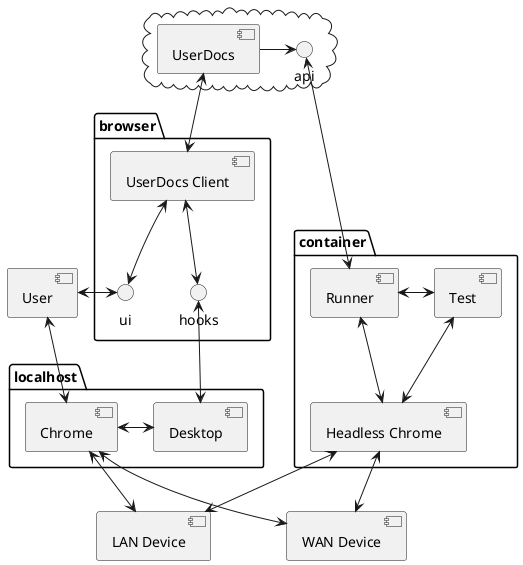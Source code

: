 @startuml
cloud {
    [UserDocs]
    [UserDocs] -right-> () api
  }

  package "browser" {
    () hooks
    () ui
    [UserDocs] <-down-> [UserDocs Client]
    hooks <-up-> [UserDocs Client]
    ui <-up-> [UserDocs Client]
  }

  package "localhost" {
    hooks <-down-> [Desktop]
    [Desktop] <-left-> [Chrome]
  }


  package "container" {
    () api <-down-> [Runner]
    [Runner] <-left-> [Test]
    [Runner] <-down-> [Headless Chrome]
    [Test] <-down-> [Headless Chrome]
  }


  ui <-left-> [User]
  [User] <-down-> Chrome
  [User]
  Chrome <-down-> [LAN Device]
  Chrome <-down-> [WAN Device]
  [Headless Chrome] <-down-> [LAN Device]
  [Headless Chrome] <-down-> [WAN Device]
@enduml